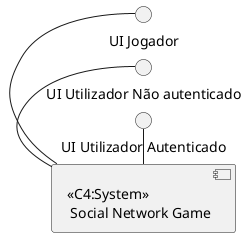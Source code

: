 @startuml
left to right direction


circle jogador as "UI Jogador"
circle nao_aut as "UI Utilizador Não autenticado"
circle aut as "UI Utilizador Autenticado"

component social_net as "<<C4:System>> \n Social Network Game"

jogador - social_net
nao_aut - social_net
aut -social_net



@enduml